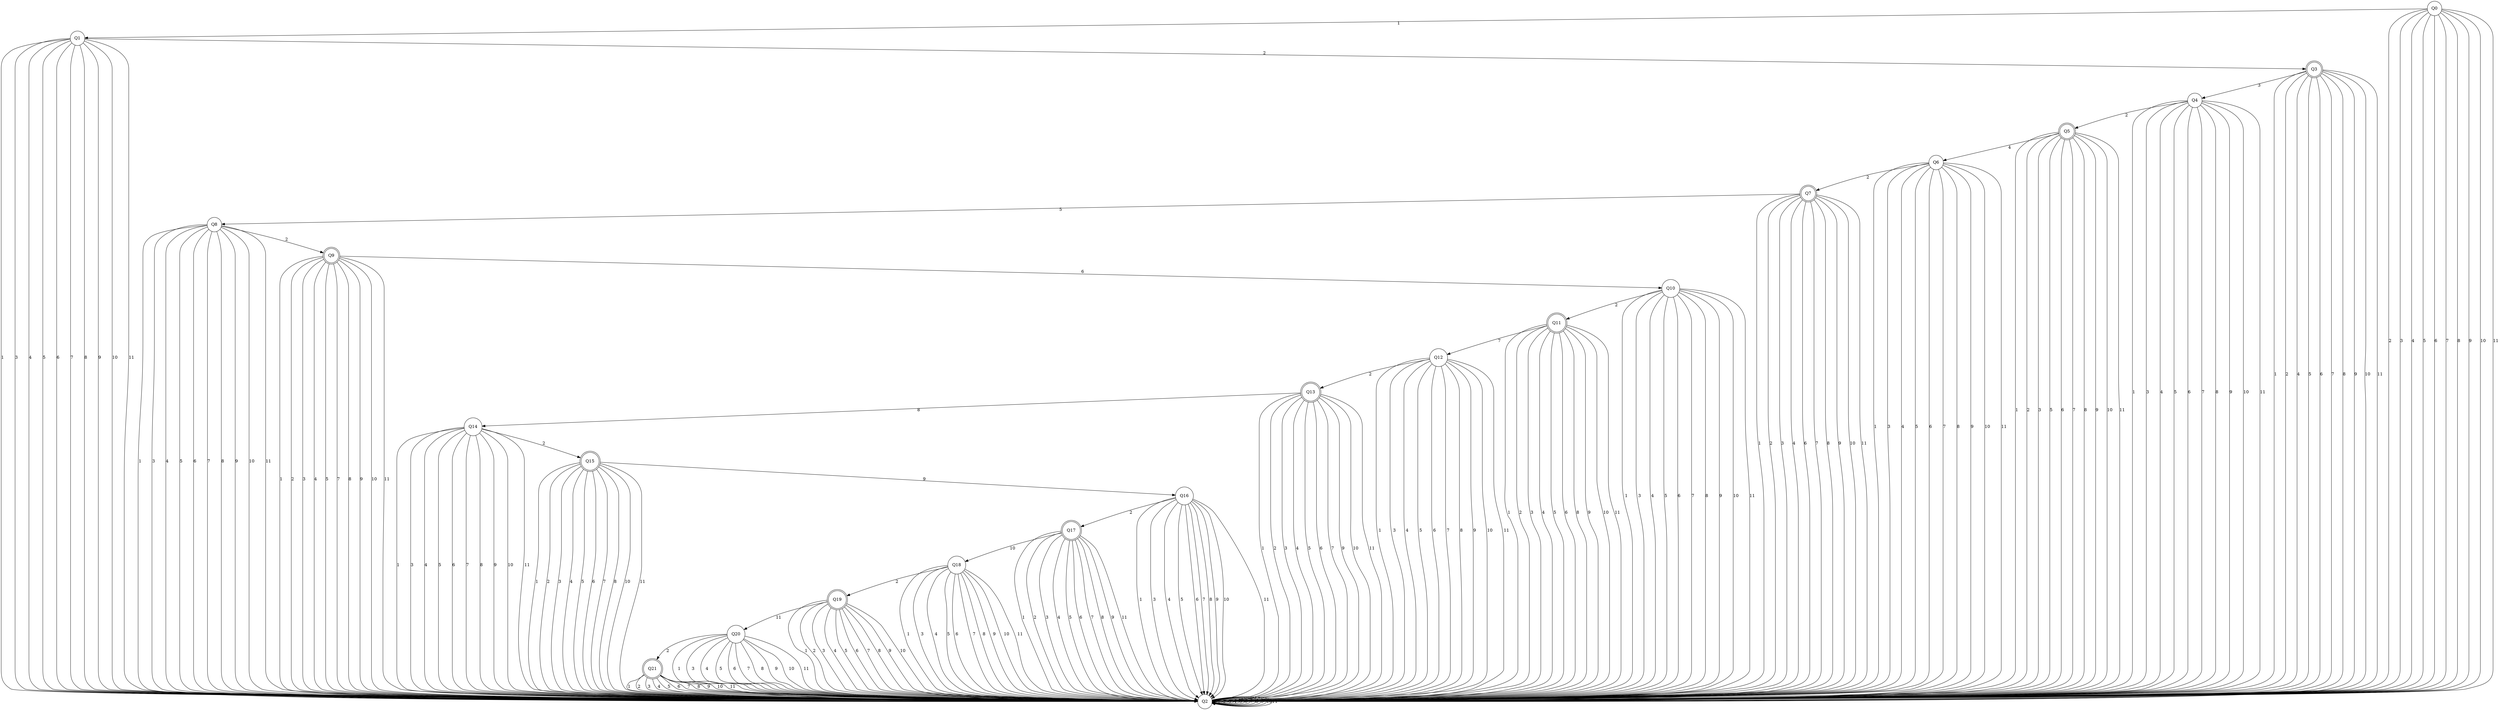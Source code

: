 digraph re_dfa {
Q11 [shape=doublecircle];
Q17 [shape=doublecircle];
Q0 [shape=circle];
Q13 [shape=doublecircle];
Q6 [shape=circle];
Q18 [shape=circle];
Q14 [shape=circle];
Q8 [shape=circle];
Q20 [shape=circle];
Q21 [shape=doublecircle];
Q4 [shape=circle];
Q5 [shape=doublecircle];
Q12 [shape=circle];
Q7 [shape=doublecircle];
Q1 [shape=circle];
Q19 [shape=doublecircle];
Q2 [shape=circle];
Q9 [shape=doublecircle];
Q15 [shape=doublecircle];
Q10 [shape=circle];
Q3 [shape=doublecircle];
Q16 [shape=circle];
Q11 -> Q2  [label=1];
Q11 -> Q2  [label=2];
Q11 -> Q2  [label=3];
Q11 -> Q2  [label=4];
Q11 -> Q2  [label=5];
Q11 -> Q2  [label=6];
Q11 -> Q12  [label=7];
Q11 -> Q2  [label=8];
Q11 -> Q2  [label=9];
Q11 -> Q2  [label=10];
Q11 -> Q2  [label=11];
Q17 -> Q2  [label=1];
Q17 -> Q2  [label=2];
Q17 -> Q2  [label=3];
Q17 -> Q2  [label=4];
Q17 -> Q2  [label=5];
Q17 -> Q2  [label=6];
Q17 -> Q2  [label=7];
Q17 -> Q2  [label=8];
Q17 -> Q2  [label=9];
Q17 -> Q18  [label=10];
Q17 -> Q2  [label=11];
Q0 -> Q1  [label=1];
Q0 -> Q2  [label=2];
Q0 -> Q2  [label=3];
Q0 -> Q2  [label=4];
Q0 -> Q2  [label=5];
Q0 -> Q2  [label=6];
Q0 -> Q2  [label=7];
Q0 -> Q2  [label=8];
Q0 -> Q2  [label=9];
Q0 -> Q2  [label=10];
Q0 -> Q2  [label=11];
Q13 -> Q2  [label=1];
Q13 -> Q2  [label=2];
Q13 -> Q2  [label=3];
Q13 -> Q2  [label=4];
Q13 -> Q2  [label=5];
Q13 -> Q2  [label=6];
Q13 -> Q2  [label=7];
Q13 -> Q14  [label=8];
Q13 -> Q2  [label=9];
Q13 -> Q2  [label=10];
Q13 -> Q2  [label=11];
Q6 -> Q2  [label=1];
Q6 -> Q7  [label=2];
Q6 -> Q2  [label=3];
Q6 -> Q2  [label=4];
Q6 -> Q2  [label=5];
Q6 -> Q2  [label=6];
Q6 -> Q2  [label=7];
Q6 -> Q2  [label=8];
Q6 -> Q2  [label=9];
Q6 -> Q2  [label=10];
Q6 -> Q2  [label=11];
Q18 -> Q2  [label=1];
Q18 -> Q19  [label=2];
Q18 -> Q2  [label=3];
Q18 -> Q2  [label=4];
Q18 -> Q2  [label=5];
Q18 -> Q2  [label=6];
Q18 -> Q2  [label=7];
Q18 -> Q2  [label=8];
Q18 -> Q2  [label=9];
Q18 -> Q2  [label=10];
Q18 -> Q2  [label=11];
Q14 -> Q2  [label=1];
Q14 -> Q15  [label=2];
Q14 -> Q2  [label=3];
Q14 -> Q2  [label=4];
Q14 -> Q2  [label=5];
Q14 -> Q2  [label=6];
Q14 -> Q2  [label=7];
Q14 -> Q2  [label=8];
Q14 -> Q2  [label=9];
Q14 -> Q2  [label=10];
Q14 -> Q2  [label=11];
Q8 -> Q2  [label=1];
Q8 -> Q9  [label=2];
Q8 -> Q2  [label=3];
Q8 -> Q2  [label=4];
Q8 -> Q2  [label=5];
Q8 -> Q2  [label=6];
Q8 -> Q2  [label=7];
Q8 -> Q2  [label=8];
Q8 -> Q2  [label=9];
Q8 -> Q2  [label=10];
Q8 -> Q2  [label=11];
Q20 -> Q2  [label=1];
Q20 -> Q21  [label=2];
Q20 -> Q2  [label=3];
Q20 -> Q2  [label=4];
Q20 -> Q2  [label=5];
Q20 -> Q2  [label=6];
Q20 -> Q2  [label=7];
Q20 -> Q2  [label=8];
Q20 -> Q2  [label=9];
Q20 -> Q2  [label=10];
Q20 -> Q2  [label=11];
Q21 -> Q2  [label=1];
Q21 -> Q2  [label=2];
Q21 -> Q2  [label=3];
Q21 -> Q2  [label=4];
Q21 -> Q2  [label=5];
Q21 -> Q2  [label=6];
Q21 -> Q2  [label=7];
Q21 -> Q2  [label=8];
Q21 -> Q2  [label=9];
Q21 -> Q2  [label=10];
Q21 -> Q2  [label=11];
Q4 -> Q2  [label=1];
Q4 -> Q5  [label=2];
Q4 -> Q2  [label=3];
Q4 -> Q2  [label=4];
Q4 -> Q2  [label=5];
Q4 -> Q2  [label=6];
Q4 -> Q2  [label=7];
Q4 -> Q2  [label=8];
Q4 -> Q2  [label=9];
Q4 -> Q2  [label=10];
Q4 -> Q2  [label=11];
Q5 -> Q2  [label=1];
Q5 -> Q2  [label=2];
Q5 -> Q2  [label=3];
Q5 -> Q6  [label=4];
Q5 -> Q2  [label=5];
Q5 -> Q2  [label=6];
Q5 -> Q2  [label=7];
Q5 -> Q2  [label=8];
Q5 -> Q2  [label=9];
Q5 -> Q2  [label=10];
Q5 -> Q2  [label=11];
Q12 -> Q2  [label=1];
Q12 -> Q13  [label=2];
Q12 -> Q2  [label=3];
Q12 -> Q2  [label=4];
Q12 -> Q2  [label=5];
Q12 -> Q2  [label=6];
Q12 -> Q2  [label=7];
Q12 -> Q2  [label=8];
Q12 -> Q2  [label=9];
Q12 -> Q2  [label=10];
Q12 -> Q2  [label=11];
Q7 -> Q2  [label=1];
Q7 -> Q2  [label=2];
Q7 -> Q2  [label=3];
Q7 -> Q2  [label=4];
Q7 -> Q8  [label=5];
Q7 -> Q2  [label=6];
Q7 -> Q2  [label=7];
Q7 -> Q2  [label=8];
Q7 -> Q2  [label=9];
Q7 -> Q2  [label=10];
Q7 -> Q2  [label=11];
Q1 -> Q2  [label=1];
Q1 -> Q3  [label=2];
Q1 -> Q2  [label=3];
Q1 -> Q2  [label=4];
Q1 -> Q2  [label=5];
Q1 -> Q2  [label=6];
Q1 -> Q2  [label=7];
Q1 -> Q2  [label=8];
Q1 -> Q2  [label=9];
Q1 -> Q2  [label=10];
Q1 -> Q2  [label=11];
Q19 -> Q2  [label=1];
Q19 -> Q2  [label=2];
Q19 -> Q2  [label=3];
Q19 -> Q2  [label=4];
Q19 -> Q2  [label=5];
Q19 -> Q2  [label=6];
Q19 -> Q2  [label=7];
Q19 -> Q2  [label=8];
Q19 -> Q2  [label=9];
Q19 -> Q2  [label=10];
Q19 -> Q20  [label=11];
Q2 -> Q2  [label=1];
Q2 -> Q2  [label=2];
Q2 -> Q2  [label=3];
Q2 -> Q2  [label=4];
Q2 -> Q2  [label=5];
Q2 -> Q2  [label=6];
Q2 -> Q2  [label=7];
Q2 -> Q2  [label=8];
Q2 -> Q2  [label=9];
Q2 -> Q2  [label=10];
Q2 -> Q2  [label=11];
Q9 -> Q2  [label=1];
Q9 -> Q2  [label=2];
Q9 -> Q2  [label=3];
Q9 -> Q2  [label=4];
Q9 -> Q2  [label=5];
Q9 -> Q10  [label=6];
Q9 -> Q2  [label=7];
Q9 -> Q2  [label=8];
Q9 -> Q2  [label=9];
Q9 -> Q2  [label=10];
Q9 -> Q2  [label=11];
Q15 -> Q2  [label=1];
Q15 -> Q2  [label=2];
Q15 -> Q2  [label=3];
Q15 -> Q2  [label=4];
Q15 -> Q2  [label=5];
Q15 -> Q2  [label=6];
Q15 -> Q2  [label=7];
Q15 -> Q2  [label=8];
Q15 -> Q16  [label=9];
Q15 -> Q2  [label=10];
Q15 -> Q2  [label=11];
Q10 -> Q2  [label=1];
Q10 -> Q11  [label=2];
Q10 -> Q2  [label=3];
Q10 -> Q2  [label=4];
Q10 -> Q2  [label=5];
Q10 -> Q2  [label=6];
Q10 -> Q2  [label=7];
Q10 -> Q2  [label=8];
Q10 -> Q2  [label=9];
Q10 -> Q2  [label=10];
Q10 -> Q2  [label=11];
Q3 -> Q2  [label=1];
Q3 -> Q2  [label=2];
Q3 -> Q4  [label=3];
Q3 -> Q2  [label=4];
Q3 -> Q2  [label=5];
Q3 -> Q2  [label=6];
Q3 -> Q2  [label=7];
Q3 -> Q2  [label=8];
Q3 -> Q2  [label=9];
Q3 -> Q2  [label=10];
Q3 -> Q2  [label=11];
Q16 -> Q2  [label=1];
Q16 -> Q17  [label=2];
Q16 -> Q2  [label=3];
Q16 -> Q2  [label=4];
Q16 -> Q2  [label=5];
Q16 -> Q2  [label=6];
Q16 -> Q2  [label=7];
Q16 -> Q2  [label=8];
Q16 -> Q2  [label=9];
Q16 -> Q2  [label=10];
Q16 -> Q2  [label=11];
}
